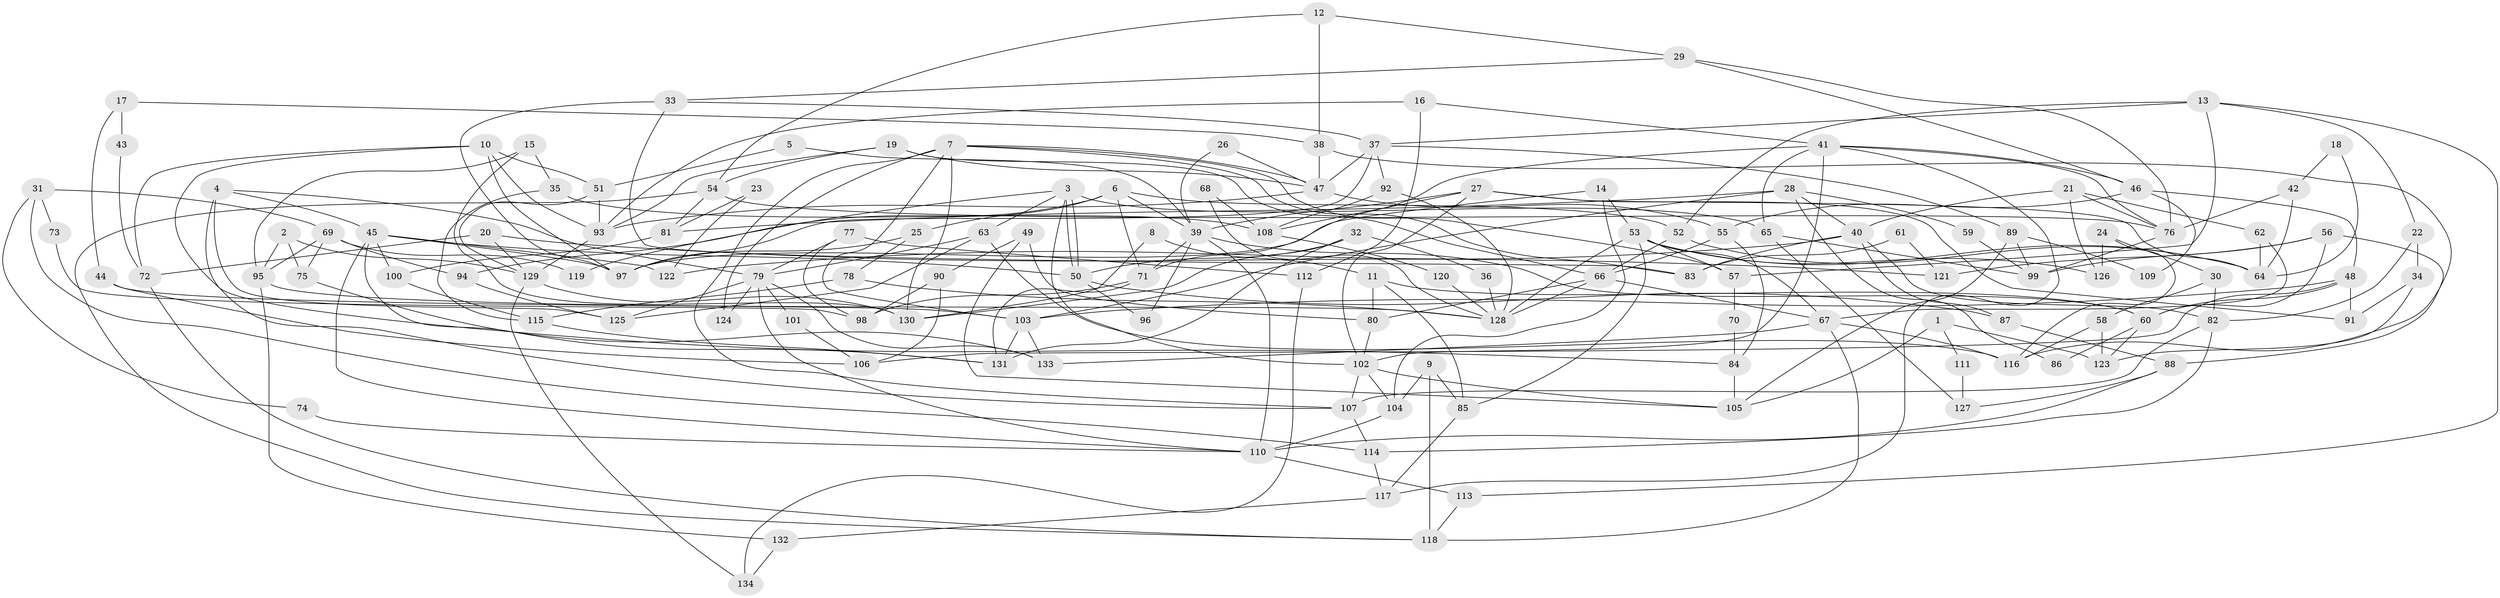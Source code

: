 // Generated by graph-tools (version 1.1) at 2025/36/03/09/25 02:36:17]
// undirected, 134 vertices, 268 edges
graph export_dot {
graph [start="1"]
  node [color=gray90,style=filled];
  1;
  2;
  3;
  4;
  5;
  6;
  7;
  8;
  9;
  10;
  11;
  12;
  13;
  14;
  15;
  16;
  17;
  18;
  19;
  20;
  21;
  22;
  23;
  24;
  25;
  26;
  27;
  28;
  29;
  30;
  31;
  32;
  33;
  34;
  35;
  36;
  37;
  38;
  39;
  40;
  41;
  42;
  43;
  44;
  45;
  46;
  47;
  48;
  49;
  50;
  51;
  52;
  53;
  54;
  55;
  56;
  57;
  58;
  59;
  60;
  61;
  62;
  63;
  64;
  65;
  66;
  67;
  68;
  69;
  70;
  71;
  72;
  73;
  74;
  75;
  76;
  77;
  78;
  79;
  80;
  81;
  82;
  83;
  84;
  85;
  86;
  87;
  88;
  89;
  90;
  91;
  92;
  93;
  94;
  95;
  96;
  97;
  98;
  99;
  100;
  101;
  102;
  103;
  104;
  105;
  106;
  107;
  108;
  109;
  110;
  111;
  112;
  113;
  114;
  115;
  116;
  117;
  118;
  119;
  120;
  121;
  122;
  123;
  124;
  125;
  126;
  127;
  128;
  129;
  130;
  131;
  132;
  133;
  134;
  1 -- 105;
  1 -- 123;
  1 -- 111;
  2 -- 95;
  2 -- 129;
  2 -- 75;
  3 -- 63;
  3 -- 50;
  3 -- 50;
  3 -- 65;
  3 -- 102;
  3 -- 119;
  4 -- 79;
  4 -- 45;
  4 -- 107;
  4 -- 125;
  5 -- 39;
  5 -- 51;
  6 -- 39;
  6 -- 71;
  6 -- 25;
  6 -- 52;
  6 -- 94;
  7 -- 57;
  7 -- 107;
  7 -- 47;
  7 -- 83;
  7 -- 103;
  7 -- 124;
  7 -- 130;
  8 -- 130;
  8 -- 11;
  9 -- 85;
  9 -- 104;
  9 -- 118;
  10 -- 84;
  10 -- 97;
  10 -- 51;
  10 -- 72;
  10 -- 93;
  11 -- 60;
  11 -- 80;
  11 -- 85;
  12 -- 38;
  12 -- 54;
  12 -- 29;
  13 -- 52;
  13 -- 37;
  13 -- 22;
  13 -- 57;
  13 -- 113;
  14 -- 97;
  14 -- 104;
  14 -- 53;
  15 -- 130;
  15 -- 95;
  15 -- 35;
  16 -- 41;
  16 -- 93;
  16 -- 112;
  17 -- 44;
  17 -- 38;
  17 -- 43;
  18 -- 42;
  18 -- 64;
  19 -- 47;
  19 -- 93;
  19 -- 54;
  19 -- 66;
  20 -- 72;
  20 -- 129;
  20 -- 121;
  21 -- 62;
  21 -- 40;
  21 -- 76;
  21 -- 126;
  22 -- 82;
  22 -- 34;
  23 -- 81;
  23 -- 122;
  24 -- 126;
  24 -- 116;
  24 -- 30;
  25 -- 97;
  25 -- 78;
  26 -- 47;
  26 -- 39;
  27 -- 64;
  27 -- 108;
  27 -- 39;
  27 -- 91;
  27 -- 102;
  28 -- 40;
  28 -- 103;
  28 -- 59;
  28 -- 81;
  28 -- 86;
  29 -- 76;
  29 -- 33;
  29 -- 46;
  30 -- 82;
  30 -- 58;
  31 -- 114;
  31 -- 69;
  31 -- 73;
  31 -- 74;
  32 -- 130;
  32 -- 131;
  32 -- 36;
  32 -- 50;
  33 -- 37;
  33 -- 83;
  33 -- 97;
  34 -- 91;
  34 -- 123;
  35 -- 115;
  35 -- 108;
  36 -- 128;
  37 -- 97;
  37 -- 47;
  37 -- 89;
  37 -- 92;
  38 -- 116;
  38 -- 47;
  39 -- 110;
  39 -- 60;
  39 -- 71;
  39 -- 96;
  40 -- 83;
  40 -- 87;
  40 -- 82;
  40 -- 122;
  41 -- 102;
  41 -- 76;
  41 -- 46;
  41 -- 65;
  41 -- 71;
  41 -- 117;
  42 -- 76;
  42 -- 64;
  43 -- 72;
  44 -- 106;
  44 -- 103;
  45 -- 131;
  45 -- 50;
  45 -- 97;
  45 -- 100;
  45 -- 110;
  45 -- 122;
  46 -- 48;
  46 -- 55;
  46 -- 109;
  47 -- 55;
  47 -- 93;
  48 -- 103;
  48 -- 60;
  48 -- 91;
  48 -- 106;
  49 -- 80;
  49 -- 105;
  49 -- 90;
  50 -- 87;
  50 -- 96;
  51 -- 93;
  51 -- 129;
  52 -- 66;
  52 -- 64;
  53 -- 85;
  53 -- 57;
  53 -- 64;
  53 -- 67;
  53 -- 126;
  53 -- 128;
  54 -- 118;
  54 -- 76;
  54 -- 81;
  55 -- 66;
  55 -- 84;
  56 -- 60;
  56 -- 99;
  56 -- 88;
  56 -- 121;
  57 -- 70;
  58 -- 123;
  58 -- 116;
  59 -- 99;
  60 -- 86;
  60 -- 123;
  61 -- 83;
  61 -- 121;
  62 -- 64;
  62 -- 67;
  63 -- 116;
  63 -- 125;
  63 -- 79;
  65 -- 99;
  65 -- 127;
  66 -- 67;
  66 -- 80;
  66 -- 128;
  67 -- 118;
  67 -- 116;
  67 -- 133;
  68 -- 128;
  68 -- 108;
  69 -- 94;
  69 -- 75;
  69 -- 95;
  69 -- 119;
  70 -- 84;
  71 -- 98;
  71 -- 131;
  72 -- 118;
  73 -- 98;
  74 -- 110;
  75 -- 133;
  76 -- 99;
  77 -- 79;
  77 -- 112;
  77 -- 98;
  78 -- 128;
  78 -- 115;
  79 -- 133;
  79 -- 101;
  79 -- 110;
  79 -- 124;
  79 -- 125;
  80 -- 102;
  81 -- 100;
  82 -- 107;
  82 -- 114;
  84 -- 105;
  85 -- 117;
  87 -- 88;
  88 -- 110;
  88 -- 127;
  89 -- 99;
  89 -- 105;
  89 -- 109;
  90 -- 98;
  90 -- 106;
  92 -- 128;
  92 -- 108;
  93 -- 129;
  94 -- 125;
  95 -- 128;
  95 -- 132;
  100 -- 115;
  101 -- 106;
  102 -- 104;
  102 -- 105;
  102 -- 107;
  103 -- 131;
  103 -- 133;
  104 -- 110;
  107 -- 114;
  108 -- 120;
  110 -- 113;
  111 -- 127;
  112 -- 134;
  113 -- 118;
  114 -- 117;
  115 -- 131;
  117 -- 132;
  120 -- 128;
  129 -- 130;
  129 -- 134;
  132 -- 134;
}
